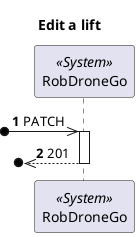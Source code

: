 @startuml
'https://plantuml.com/sequence-diagram

autonumber
skinparam packageStyle rect

title Edit a lift

participant "RobDroneGo" as Sys <<System>>

?o->> Sys : PATCH

activate Sys
?o<<--- Sys : 201
deactivate Sys

@enduml
